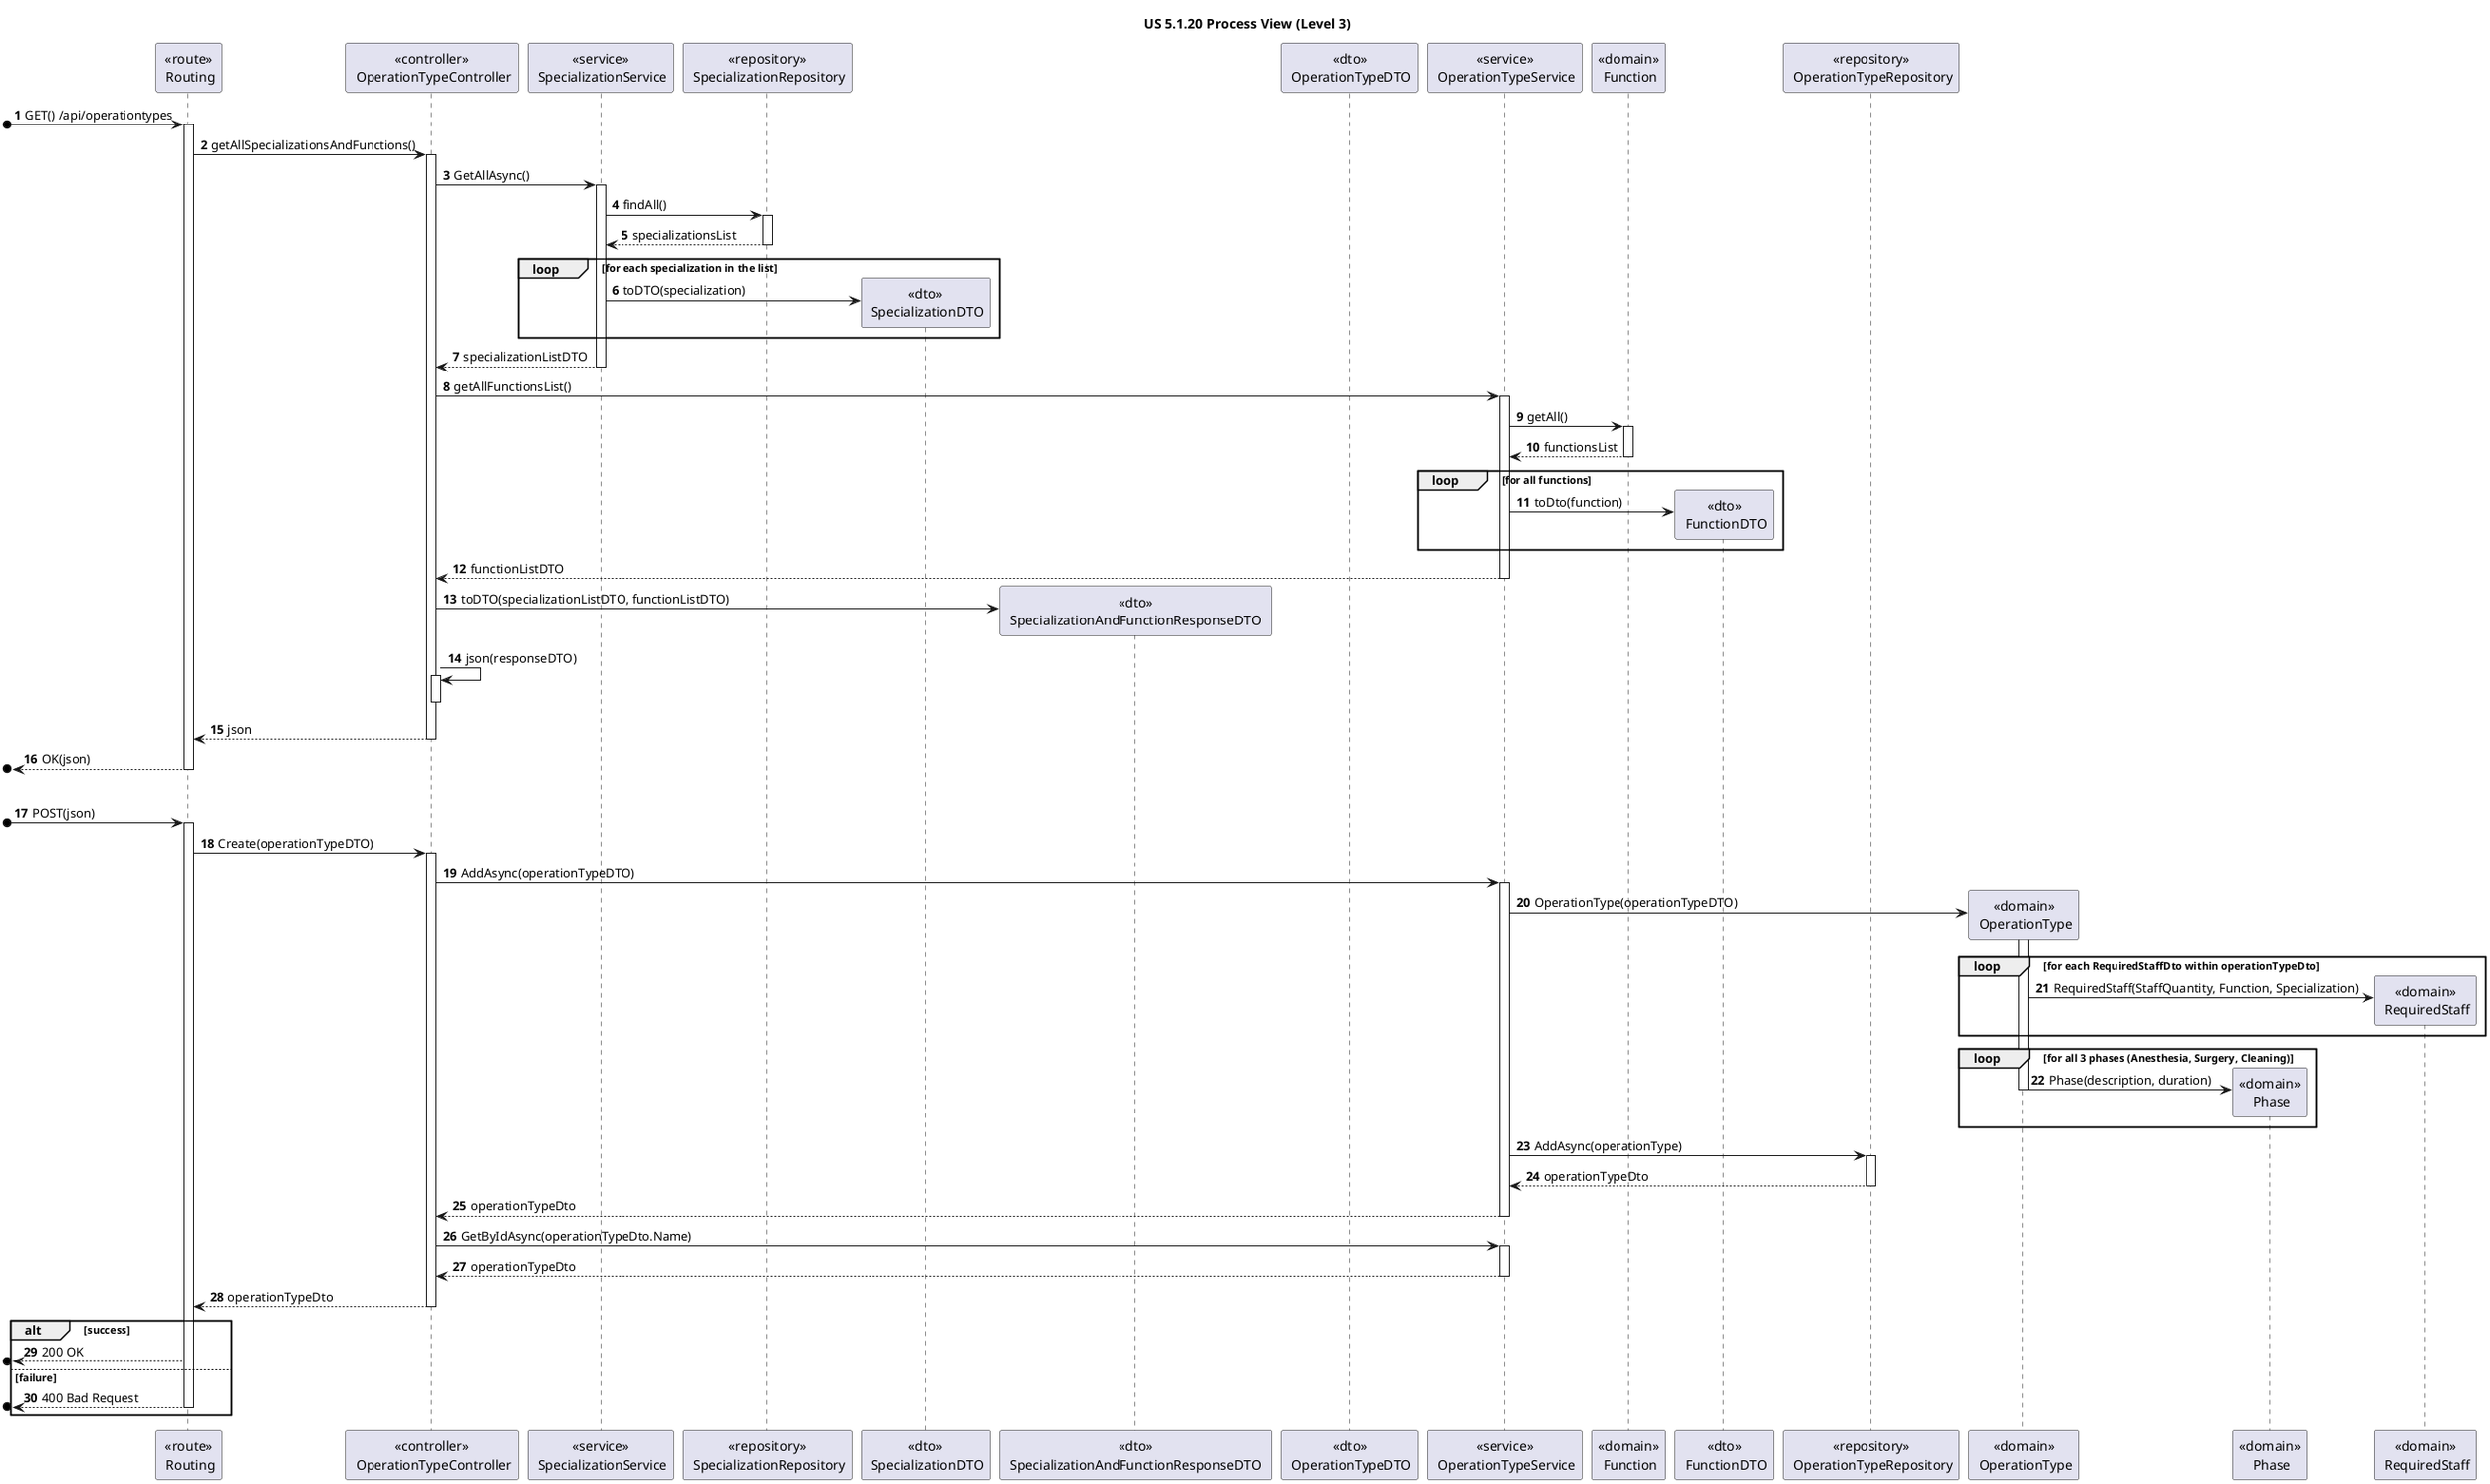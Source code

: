 @startuml
'https://plantuml.com/sequence-diagram

title US 5.1.20 Process View (Level 3)

autonumber

participant "<<route>>\n Routing" as ROUTE
participant "<<controller>>\n OperationTypeController" as CONTROL

participant "<<service>>\n SpecializationService" as SpecializationServ
participant "<<repository>>\n SpecializationRepository" as SpecializationRepo
participant "<<dto>>\n SpecializationDTO" as SpecializationDTO

participant "<<dto>>\n SpecializationAndFunctionResponseDTO " as ResponseDTO

participant "<<dto>>\n OperationTypeDTO" as OPTYDTO
participant "<<service>>\n OperationTypeService" as OPTYServ
participant "<<domain>>\n Function" as Function
participant "<<dto>>\n FunctionDTO" as FunctionDTO

participant "<<repository>>\n OperationTypeRepository" as OPTYRepo
participant "<<domain>>\n OperationType" as OPTY

participant "<<domain>>\n Phase" as PHASE
participant "<<domain>>\n RequiredStaff" as STAFF


[o-> ROUTE : GET() /api/operationtypes
activate ROUTE

ROUTE -> CONTROL : getAllSpecializationsAndFunctions()
activate CONTROL

CONTROL -> SpecializationServ : GetAllAsync()
activate SpecializationServ

SpecializationServ -> SpecializationRepo : findAll()
activate SpecializationRepo

SpecializationRepo --> SpecializationServ : specializationsList
deactivate SpecializationRepo

loop for each specialization in the list

SpecializationServ -> SpecializationDTO ** : toDTO(specialization)
end loop

SpecializationServ --> CONTROL : specializationListDTO
deactivate SpecializationServ

CONTROL -> OPTYServ : getAllFunctionsList()
activate OPTYServ

OPTYServ -> Function : getAll()
activate Function

Function --> OPTYServ : functionsList
deactivate Function

loop for all functions
OPTYServ -> FunctionDTO** : toDto(function)
end loop

OPTYServ --> CONTROL : functionListDTO
deactivate OPTYServ

CONTROL -> ResponseDTO ** : toDTO(specializationListDTO, functionListDTO)

CONTROL -> CONTROL : json(responseDTO)
activate CONTROL
deactivate CONTROL

CONTROL --> ROUTE : json
deactivate CONTROL

[o<-- ROUTE : OK(json)
deactivate ROUTE

|||

'probably json
[o-> ROUTE : POST(json)
activate ROUTE

ROUTE -> CONTROL : Create(operationTypeDTO)
activate CONTROL

CONTROL -> OPTYServ : AddAsync(operationTypeDTO)
activate OPTYServ


OPTYServ -> OPTY ** : OperationType(operationTypeDTO)
activate OPTY

loop for each RequiredStaffDto within operationTypeDto

OPTY -> STAFF ** : RequiredStaff(StaffQuantity, Function, Specialization)
end loop

loop for all 3 phases (Anesthesia, Surgery, Cleaning)

OPTY -> PHASE ** : Phase(description, duration)
deactivate OPTY
end loop

OPTYServ -> OPTYRepo : AddAsync(operationType)
activate OPTYRepo

OPTYRepo --> OPTYServ : operationTypeDto
deactivate OPTYRepo

OPTYServ --> CONTROL : operationTypeDto
deactivate OPTYServ

CONTROL -> OPTYServ : GetByIdAsync(operationTypeDto.Name)

activate OPTYServ

OPTYServ --> CONTROL : operationTypeDto
deactivate OPTYServ

CONTROL --> ROUTE : operationTypeDto
deactivate CONTROL

alt success
[o<-- ROUTE : 200 OK

else failure

[o<-- ROUTE : 400 Bad Request
deactivate ROUTE
end alt


@enduml